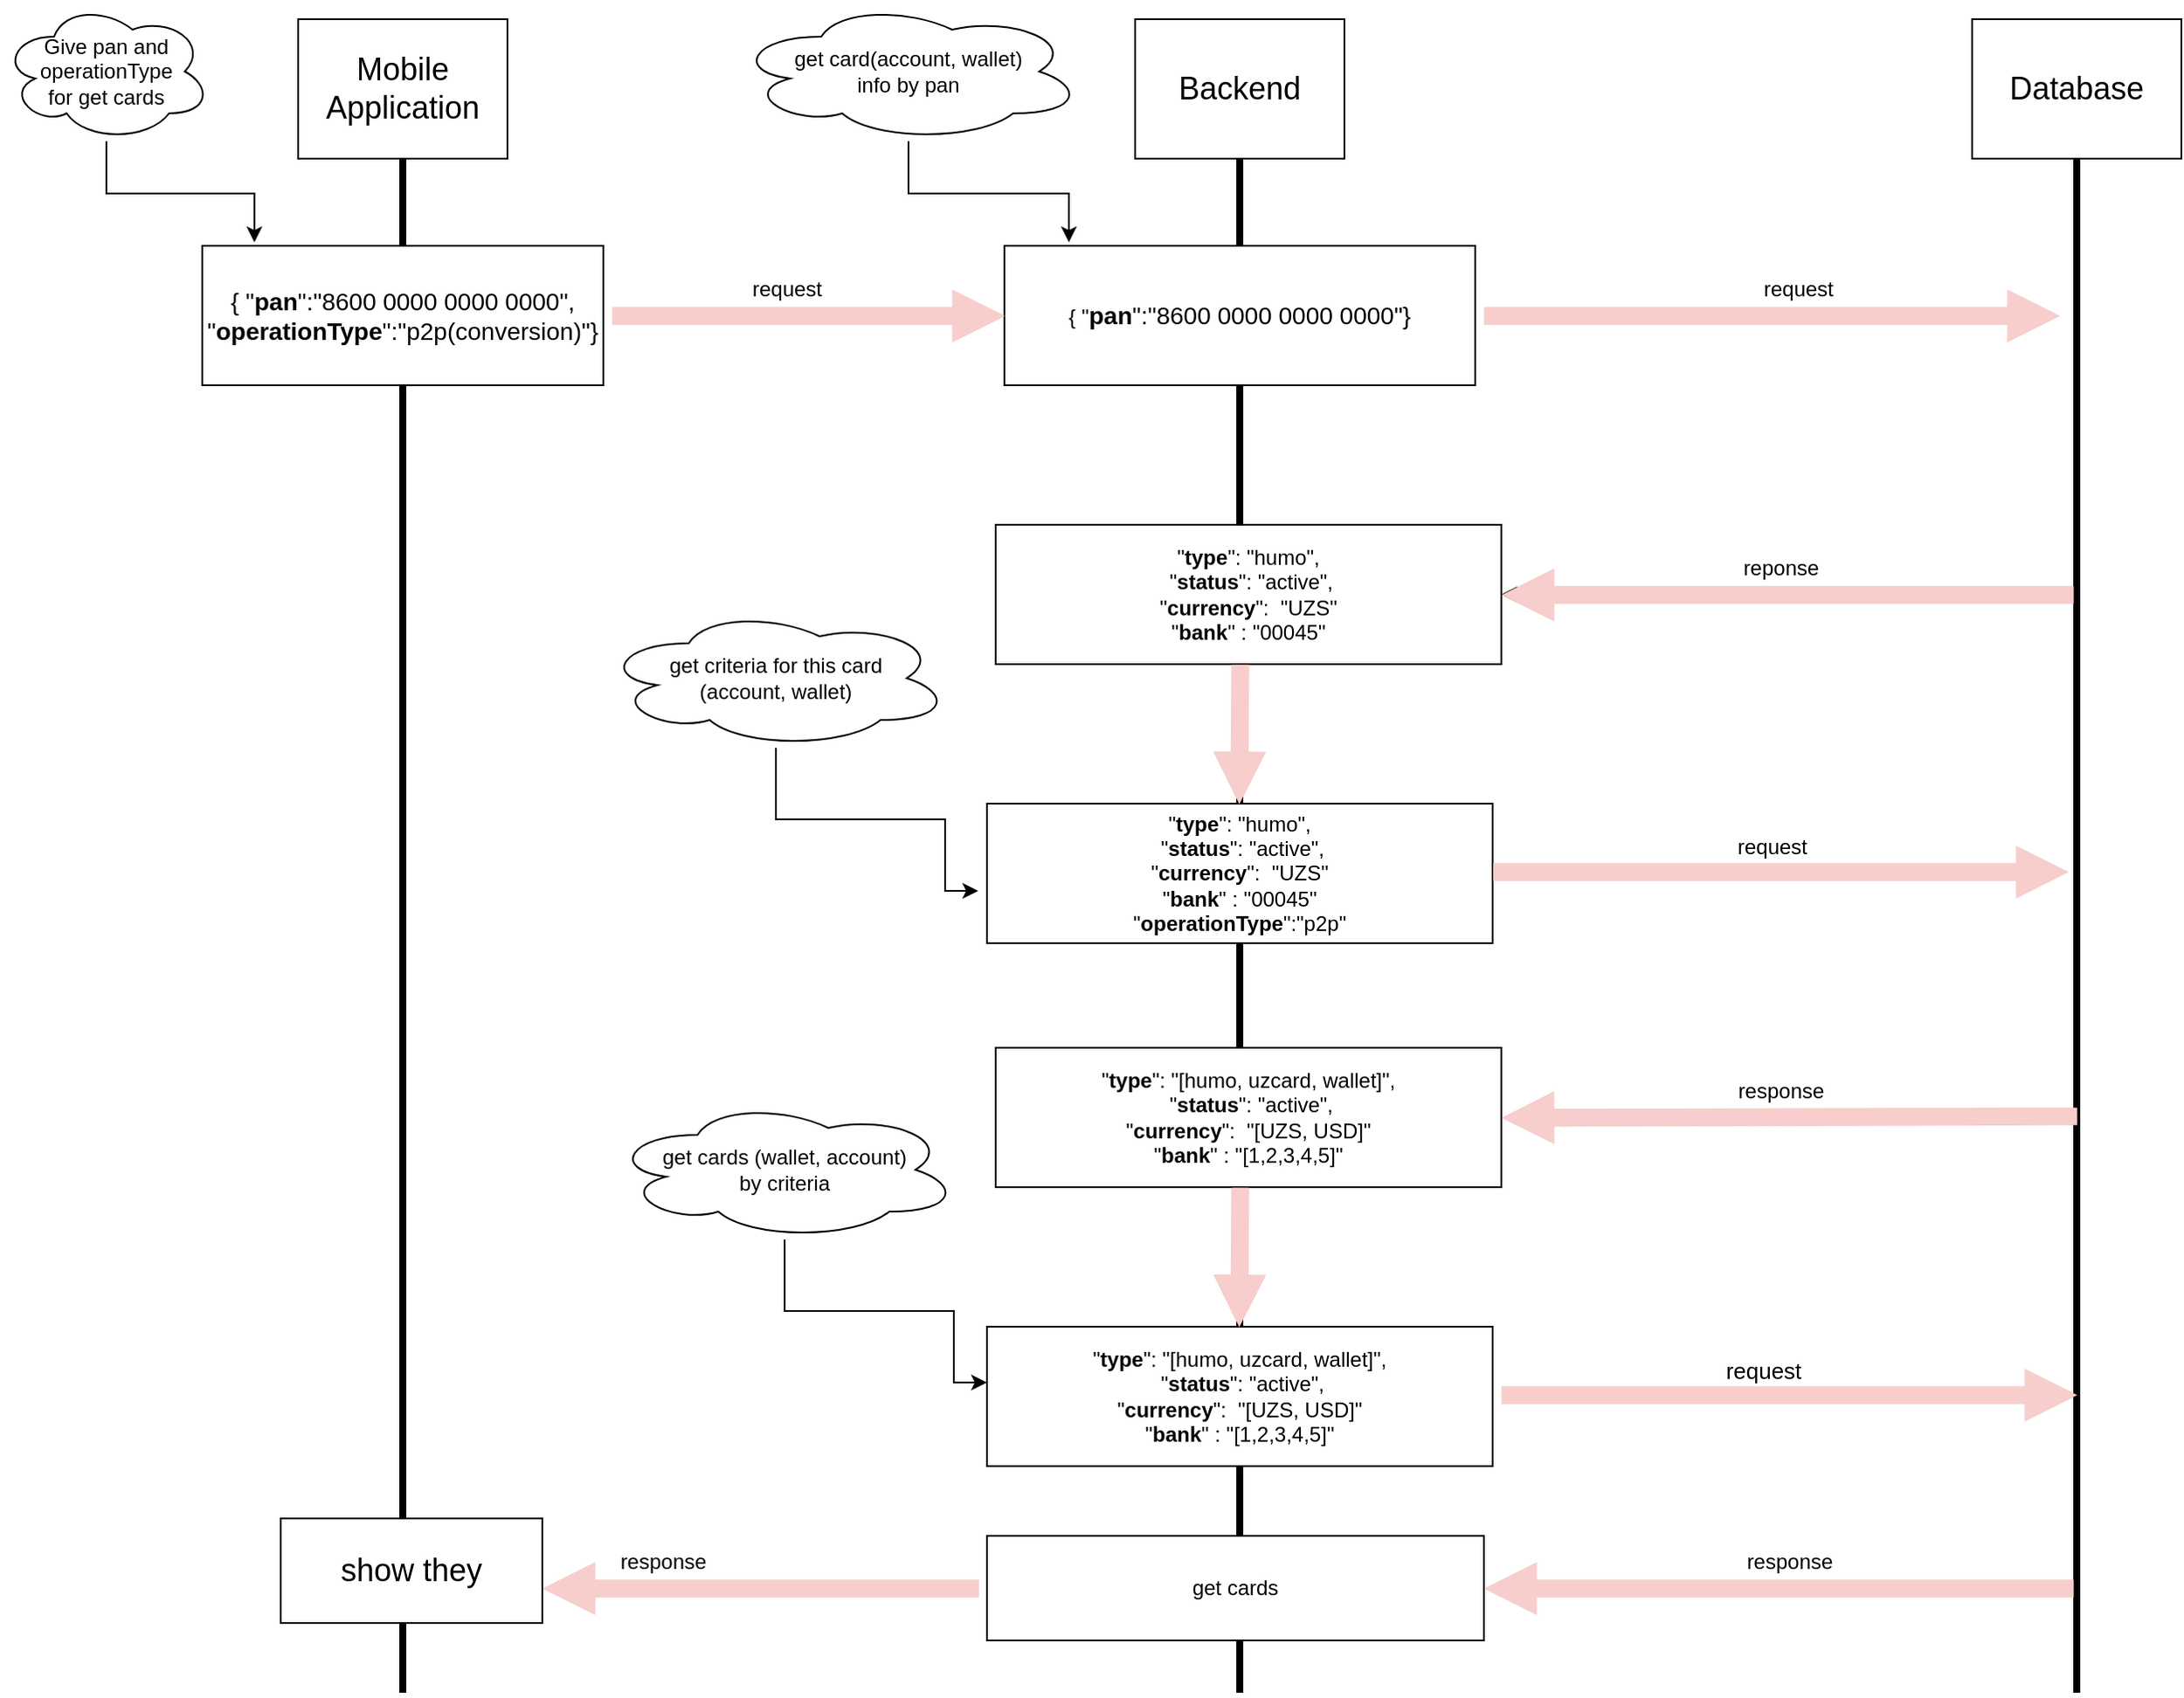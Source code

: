 <mxfile version="21.2.9" type="github">
  <diagram name="Page-1" id="_kLY5bPCUYCWvSMNOn80">
    <mxGraphModel dx="2514" dy="899" grid="1" gridSize="10" guides="1" tooltips="1" connect="1" arrows="1" fold="1" page="1" pageScale="1" pageWidth="827" pageHeight="1169" math="0" shadow="0">
      <root>
        <mxCell id="0" />
        <mxCell id="1" parent="0" />
        <mxCell id="SeYS0S-EycvQ9wmlJvQh-1" value="&lt;font style=&quot;font-size: 18px;&quot;&gt;Mobile Application&lt;/font&gt;" style="rounded=0;whiteSpace=wrap;html=1;" vertex="1" parent="1">
          <mxGeometry x="40" y="40" width="120" height="80" as="geometry" />
        </mxCell>
        <mxCell id="SeYS0S-EycvQ9wmlJvQh-2" value="" style="line;strokeWidth=4;direction=south;html=1;perimeter=backbonePerimeter;points=[];outlineConnect=0;" vertex="1" parent="1">
          <mxGeometry x="95" y="120" width="10" height="880" as="geometry" />
        </mxCell>
        <mxCell id="SeYS0S-EycvQ9wmlJvQh-3" value="&lt;font style=&quot;font-size: 18px;&quot;&gt;Backend&lt;/font&gt;" style="rounded=0;whiteSpace=wrap;html=1;" vertex="1" parent="1">
          <mxGeometry x="520" y="40" width="120" height="80" as="geometry" />
        </mxCell>
        <mxCell id="SeYS0S-EycvQ9wmlJvQh-4" value="" style="line;strokeWidth=4;direction=south;html=1;perimeter=backbonePerimeter;points=[];outlineConnect=0;" vertex="1" parent="1">
          <mxGeometry x="575" y="120" width="10" height="880" as="geometry" />
        </mxCell>
        <mxCell id="SeYS0S-EycvQ9wmlJvQh-5" value="&lt;font style=&quot;font-size: 18px;&quot;&gt;Database&lt;br&gt;&lt;/font&gt;" style="rounded=0;whiteSpace=wrap;html=1;" vertex="1" parent="1">
          <mxGeometry x="1000" y="40" width="120" height="80" as="geometry" />
        </mxCell>
        <mxCell id="SeYS0S-EycvQ9wmlJvQh-20" style="edgeStyle=orthogonalEdgeStyle;rounded=0;orthogonalLoop=1;jettySize=auto;html=1;entryX=1;entryY=0.5;entryDx=0;entryDy=0;" edge="1" parent="1" source="SeYS0S-EycvQ9wmlJvQh-6" target="SeYS0S-EycvQ9wmlJvQh-19">
          <mxGeometry relative="1" as="geometry">
            <mxPoint x="720" y="420" as="targetPoint" />
            <Array as="points">
              <mxPoint x="770" y="370" />
              <mxPoint x="770" y="370" />
            </Array>
          </mxGeometry>
        </mxCell>
        <mxCell id="SeYS0S-EycvQ9wmlJvQh-6" value="" style="line;strokeWidth=4;direction=south;html=1;perimeter=backbonePerimeter;points=[];outlineConnect=0;" vertex="1" parent="1">
          <mxGeometry x="1055" y="120" width="10" height="880" as="geometry" />
        </mxCell>
        <mxCell id="SeYS0S-EycvQ9wmlJvQh-8" value="&lt;font style=&quot;font-size: 14px;&quot;&gt;{ &quot;&lt;b&gt;pan&lt;/b&gt;&quot;:&quot;8600 0000 0000 0000&quot;,&lt;br&gt;&quot;&lt;b&gt;operationType&lt;/b&gt;&quot;:&quot;p2p(conversion)&quot;}&lt;/font&gt;" style="rounded=0;whiteSpace=wrap;html=1;" vertex="1" parent="1">
          <mxGeometry x="-15" y="170" width="230" height="80" as="geometry" />
        </mxCell>
        <mxCell id="SeYS0S-EycvQ9wmlJvQh-12" value="{ &quot;&lt;b style=&quot;border-color: var(--border-color); font-size: 14px;&quot;&gt;pan&lt;/b&gt;&lt;span style=&quot;font-size: 14px;&quot;&gt;&quot;:&quot;8600 0000 0000 0000&quot;}&lt;/span&gt;" style="rounded=0;whiteSpace=wrap;html=1;" vertex="1" parent="1">
          <mxGeometry x="445" y="170" width="270" height="80" as="geometry" />
        </mxCell>
        <mxCell id="SeYS0S-EycvQ9wmlJvQh-15" style="edgeStyle=orthogonalEdgeStyle;rounded=0;orthogonalLoop=1;jettySize=auto;html=1;entryX=0.13;entryY=-0.025;entryDx=0;entryDy=0;entryPerimeter=0;" edge="1" parent="1" source="SeYS0S-EycvQ9wmlJvQh-14" target="SeYS0S-EycvQ9wmlJvQh-8">
          <mxGeometry relative="1" as="geometry" />
        </mxCell>
        <mxCell id="SeYS0S-EycvQ9wmlJvQh-14" value="Give pan and operationType&lt;br&gt;for get cards" style="ellipse;shape=cloud;whiteSpace=wrap;html=1;" vertex="1" parent="1">
          <mxGeometry x="-130" y="30" width="120" height="80" as="geometry" />
        </mxCell>
        <mxCell id="SeYS0S-EycvQ9wmlJvQh-17" style="edgeStyle=orthogonalEdgeStyle;rounded=0;orthogonalLoop=1;jettySize=auto;html=1;entryX=0.137;entryY=-0.025;entryDx=0;entryDy=0;entryPerimeter=0;" edge="1" parent="1" source="SeYS0S-EycvQ9wmlJvQh-16" target="SeYS0S-EycvQ9wmlJvQh-12">
          <mxGeometry relative="1" as="geometry" />
        </mxCell>
        <mxCell id="SeYS0S-EycvQ9wmlJvQh-16" value="get card(account, wallet)&lt;br&gt;&amp;nbsp;info by pan&amp;nbsp;" style="ellipse;shape=cloud;whiteSpace=wrap;html=1;" vertex="1" parent="1">
          <mxGeometry x="290" y="30" width="200" height="80" as="geometry" />
        </mxCell>
        <mxCell id="SeYS0S-EycvQ9wmlJvQh-19" value="&quot;&lt;b&gt;type&lt;/b&gt;&quot;: &quot;humo&quot;,&lt;br&gt;&amp;nbsp;&quot;&lt;b&gt;status&lt;/b&gt;&quot;: &quot;active&quot;,&lt;br&gt;&quot;&lt;b&gt;currency&lt;/b&gt;&quot;: &amp;nbsp;&quot;UZS&quot;&lt;br&gt;&quot;&lt;b&gt;bank&lt;/b&gt;&quot; : &quot;00045&quot;" style="rounded=0;whiteSpace=wrap;html=1;" vertex="1" parent="1">
          <mxGeometry x="440" y="330" width="290" height="80" as="geometry" />
        </mxCell>
        <mxCell id="SeYS0S-EycvQ9wmlJvQh-21" value="request" style="text;html=1;align=center;verticalAlign=middle;resizable=0;points=[];autosize=1;strokeColor=none;fillColor=none;" vertex="1" parent="1">
          <mxGeometry x="870" y="180" width="60" height="30" as="geometry" />
        </mxCell>
        <mxCell id="SeYS0S-EycvQ9wmlJvQh-22" value="request" style="text;html=1;align=center;verticalAlign=middle;resizable=0;points=[];autosize=1;strokeColor=none;fillColor=none;" vertex="1" parent="1">
          <mxGeometry x="290" y="180" width="60" height="30" as="geometry" />
        </mxCell>
        <mxCell id="SeYS0S-EycvQ9wmlJvQh-23" value="reponse" style="text;html=1;align=center;verticalAlign=middle;resizable=0;points=[];autosize=1;strokeColor=none;fillColor=none;" vertex="1" parent="1">
          <mxGeometry x="855" y="340" width="70" height="30" as="geometry" />
        </mxCell>
        <mxCell id="SeYS0S-EycvQ9wmlJvQh-28" style="edgeStyle=orthogonalEdgeStyle;rounded=0;orthogonalLoop=1;jettySize=auto;html=1;" edge="1" parent="1" source="SeYS0S-EycvQ9wmlJvQh-24">
          <mxGeometry relative="1" as="geometry">
            <mxPoint x="1050" y="530" as="targetPoint" />
          </mxGeometry>
        </mxCell>
        <mxCell id="SeYS0S-EycvQ9wmlJvQh-24" value="&quot;&lt;b&gt;type&lt;/b&gt;&quot;: &quot;humo&quot;,&lt;br&gt;&amp;nbsp;&quot;&lt;b&gt;status&lt;/b&gt;&quot;: &quot;active&quot;,&lt;br&gt;&quot;&lt;b&gt;currency&lt;/b&gt;&quot;: &amp;nbsp;&quot;UZS&quot;&lt;br&gt;&quot;&lt;b&gt;bank&lt;/b&gt;&quot; : &quot;00045&quot;&lt;br&gt;&quot;&lt;b&gt;operationType&lt;/b&gt;&quot;:&quot;p2p&quot;" style="rounded=0;whiteSpace=wrap;html=1;" vertex="1" parent="1">
          <mxGeometry x="435" y="490" width="290" height="80" as="geometry" />
        </mxCell>
        <mxCell id="SeYS0S-EycvQ9wmlJvQh-27" style="edgeStyle=orthogonalEdgeStyle;rounded=0;orthogonalLoop=1;jettySize=auto;html=1;" edge="1" parent="1" source="SeYS0S-EycvQ9wmlJvQh-25">
          <mxGeometry relative="1" as="geometry">
            <mxPoint x="430" y="540" as="targetPoint" />
            <Array as="points">
              <mxPoint x="314" y="499" />
              <mxPoint x="411" y="499" />
            </Array>
          </mxGeometry>
        </mxCell>
        <mxCell id="SeYS0S-EycvQ9wmlJvQh-25" value="get criteria for this card&lt;br&gt;(account, wallet)" style="ellipse;shape=cloud;whiteSpace=wrap;html=1;" vertex="1" parent="1">
          <mxGeometry x="214" y="378" width="200" height="80" as="geometry" />
        </mxCell>
        <mxCell id="SeYS0S-EycvQ9wmlJvQh-29" value="request" style="text;html=1;align=center;verticalAlign=middle;resizable=0;points=[];autosize=1;strokeColor=none;fillColor=none;" vertex="1" parent="1">
          <mxGeometry x="855" y="500" width="60" height="30" as="geometry" />
        </mxCell>
        <mxCell id="SeYS0S-EycvQ9wmlJvQh-30" value="&quot;&lt;b&gt;type&lt;/b&gt;&quot;: &quot;[humo, uzcard, wallet]&quot;,&lt;br&gt;&amp;nbsp;&quot;&lt;b&gt;status&lt;/b&gt;&quot;: &quot;active&quot;,&lt;br&gt;&quot;&lt;b&gt;currency&lt;/b&gt;&quot;: &amp;nbsp;&quot;[UZS, USD]&quot;&lt;br&gt;&quot;&lt;b&gt;bank&lt;/b&gt;&quot; : &quot;[1,2,3,4,5]&quot;" style="rounded=0;whiteSpace=wrap;html=1;" vertex="1" parent="1">
          <mxGeometry x="440" y="630" width="290" height="80" as="geometry" />
        </mxCell>
        <mxCell id="SeYS0S-EycvQ9wmlJvQh-32" value="response" style="text;html=1;align=center;verticalAlign=middle;resizable=0;points=[];autosize=1;strokeColor=none;fillColor=none;" vertex="1" parent="1">
          <mxGeometry x="855" y="640" width="70" height="30" as="geometry" />
        </mxCell>
        <mxCell id="SeYS0S-EycvQ9wmlJvQh-34" value="&quot;&lt;b&gt;type&lt;/b&gt;&quot;: &quot;[humo, uzcard, wallet]&quot;,&lt;br&gt;&amp;nbsp;&quot;&lt;b&gt;status&lt;/b&gt;&quot;: &quot;active&quot;,&lt;br&gt;&quot;&lt;b&gt;currency&lt;/b&gt;&quot;: &amp;nbsp;&quot;[UZS, USD]&quot;&lt;br&gt;&quot;&lt;b&gt;bank&lt;/b&gt;&quot; : &quot;[1,2,3,4,5]&quot;" style="rounded=0;whiteSpace=wrap;html=1;" vertex="1" parent="1">
          <mxGeometry x="435" y="790" width="290" height="80" as="geometry" />
        </mxCell>
        <mxCell id="SeYS0S-EycvQ9wmlJvQh-36" style="edgeStyle=orthogonalEdgeStyle;rounded=0;orthogonalLoop=1;jettySize=auto;html=1;entryX=1;entryY=0.5;entryDx=0;entryDy=0;" edge="1" parent="1">
          <mxGeometry relative="1" as="geometry">
            <mxPoint x="727" y="939.5" as="targetPoint" />
            <mxPoint x="1055" y="939.5" as="sourcePoint" />
            <Array as="points">
              <mxPoint x="867" y="939.5" />
              <mxPoint x="867" y="939.5" />
            </Array>
          </mxGeometry>
        </mxCell>
        <mxCell id="SeYS0S-EycvQ9wmlJvQh-37" value="get cards" style="rounded=0;whiteSpace=wrap;html=1;" vertex="1" parent="1">
          <mxGeometry x="435" y="910" width="285" height="60" as="geometry" />
        </mxCell>
        <mxCell id="SeYS0S-EycvQ9wmlJvQh-38" value="&lt;font style=&quot;font-size: 13px;&quot;&gt;request&lt;/font&gt;" style="text;html=1;align=center;verticalAlign=middle;resizable=0;points=[];autosize=1;strokeColor=none;fillColor=none;" vertex="1" parent="1">
          <mxGeometry x="845" y="800" width="70" height="30" as="geometry" />
        </mxCell>
        <mxCell id="SeYS0S-EycvQ9wmlJvQh-39" style="edgeStyle=orthogonalEdgeStyle;rounded=0;orthogonalLoop=1;jettySize=auto;html=1;" edge="1" parent="1" source="SeYS0S-EycvQ9wmlJvQh-40">
          <mxGeometry relative="1" as="geometry">
            <mxPoint x="435" y="822" as="targetPoint" />
            <Array as="points">
              <mxPoint x="319" y="781" />
              <mxPoint x="416" y="781" />
            </Array>
          </mxGeometry>
        </mxCell>
        <mxCell id="SeYS0S-EycvQ9wmlJvQh-40" value="get cards (wallet, account)&lt;br&gt;by criteria" style="ellipse;shape=cloud;whiteSpace=wrap;html=1;" vertex="1" parent="1">
          <mxGeometry x="219" y="660" width="200" height="80" as="geometry" />
        </mxCell>
        <mxCell id="SeYS0S-EycvQ9wmlJvQh-42" value="response" style="text;html=1;align=center;verticalAlign=middle;resizable=0;points=[];autosize=1;strokeColor=none;fillColor=none;" vertex="1" parent="1">
          <mxGeometry x="214" y="910" width="70" height="30" as="geometry" />
        </mxCell>
        <mxCell id="SeYS0S-EycvQ9wmlJvQh-43" value="response" style="text;html=1;align=center;verticalAlign=middle;resizable=0;points=[];autosize=1;strokeColor=none;fillColor=none;" vertex="1" parent="1">
          <mxGeometry x="860" y="910" width="70" height="30" as="geometry" />
        </mxCell>
        <mxCell id="SeYS0S-EycvQ9wmlJvQh-47" value="" style="endArrow=none;dashed=1;html=1;rounded=0;fillColor=#f8cecc;strokeColor=#b85450;strokeWidth=0;shape=arrow;" edge="1" parent="1">
          <mxGeometry width="50" height="50" relative="1" as="geometry">
            <mxPoint x="720" y="210" as="sourcePoint" />
            <mxPoint x="1050" y="210" as="targetPoint" />
          </mxGeometry>
        </mxCell>
        <mxCell id="SeYS0S-EycvQ9wmlJvQh-48" value="" style="endArrow=none;dashed=1;html=1;rounded=0;exitX=1;exitY=0.75;exitDx=0;exitDy=0;fillColor=#f8cecc;strokeColor=#b85450;strokeWidth=0;shape=arrow;" edge="1" parent="1">
          <mxGeometry width="50" height="50" relative="1" as="geometry">
            <mxPoint x="220" y="210" as="sourcePoint" />
            <mxPoint x="445" y="210" as="targetPoint" />
          </mxGeometry>
        </mxCell>
        <mxCell id="SeYS0S-EycvQ9wmlJvQh-49" value="" style="endArrow=none;dashed=1;html=1;rounded=0;fillColor=#f8cecc;strokeColor=#b85450;strokeWidth=0;shape=arrow;" edge="1" parent="1" source="SeYS0S-EycvQ9wmlJvQh-6">
          <mxGeometry width="50" height="50" relative="1" as="geometry">
            <mxPoint x="1045" y="369.5" as="sourcePoint" />
            <mxPoint x="730" y="370" as="targetPoint" />
          </mxGeometry>
        </mxCell>
        <mxCell id="SeYS0S-EycvQ9wmlJvQh-50" value="" style="endArrow=none;dashed=1;html=1;rounded=0;fillColor=#f8cecc;strokeColor=#b85450;strokeWidth=0;shape=arrow;exitX=0.624;exitY=0.5;exitDx=0;exitDy=0;exitPerimeter=0;entryX=1;entryY=0.5;entryDx=0;entryDy=0;" edge="1" parent="1" source="SeYS0S-EycvQ9wmlJvQh-6" target="SeYS0S-EycvQ9wmlJvQh-30">
          <mxGeometry width="50" height="50" relative="1" as="geometry">
            <mxPoint x="1035" y="669" as="sourcePoint" />
            <mxPoint x="745" y="669" as="targetPoint" />
          </mxGeometry>
        </mxCell>
        <mxCell id="SeYS0S-EycvQ9wmlJvQh-51" value="" style="endArrow=none;dashed=1;html=1;rounded=0;fillColor=#f8cecc;strokeColor=#b85450;strokeWidth=0;shape=arrow;" edge="1" parent="1">
          <mxGeometry width="50" height="50" relative="1" as="geometry">
            <mxPoint x="725" y="529" as="sourcePoint" />
            <mxPoint x="1055" y="529" as="targetPoint" />
          </mxGeometry>
        </mxCell>
        <mxCell id="SeYS0S-EycvQ9wmlJvQh-52" value="" style="endArrow=none;dashed=1;html=1;rounded=0;fillColor=#f8cecc;strokeColor=#b85450;strokeWidth=0;shape=arrow;" edge="1" parent="1">
          <mxGeometry width="50" height="50" relative="1" as="geometry">
            <mxPoint x="730" y="829" as="sourcePoint" />
            <mxPoint x="1060" y="829" as="targetPoint" />
          </mxGeometry>
        </mxCell>
        <mxCell id="SeYS0S-EycvQ9wmlJvQh-53" value="" style="endArrow=none;dashed=1;html=1;rounded=0;fillColor=#f8cecc;strokeColor=#b85450;strokeWidth=0;shape=arrow;entryX=1;entryY=0.5;entryDx=0;entryDy=0;" edge="1" parent="1" source="SeYS0S-EycvQ9wmlJvQh-6" target="SeYS0S-EycvQ9wmlJvQh-37">
          <mxGeometry width="50" height="50" relative="1" as="geometry">
            <mxPoint x="1040" y="940" as="sourcePoint" />
            <mxPoint x="750" y="940" as="targetPoint" />
          </mxGeometry>
        </mxCell>
        <mxCell id="SeYS0S-EycvQ9wmlJvQh-55" value="" style="endArrow=none;dashed=1;html=1;rounded=0;fillColor=#f8cecc;strokeColor=#b85450;strokeWidth=0;shape=arrow;exitX=0.5;exitY=1;exitDx=0;exitDy=0;" edge="1" parent="1">
          <mxGeometry width="50" height="50" relative="1" as="geometry">
            <mxPoint x="580" y="410" as="sourcePoint" />
            <mxPoint x="579.5" y="490" as="targetPoint" />
          </mxGeometry>
        </mxCell>
        <mxCell id="SeYS0S-EycvQ9wmlJvQh-57" value="" style="endArrow=none;dashed=1;html=1;rounded=0;fillColor=#f8cecc;strokeColor=#b85450;strokeWidth=0;shape=arrow;exitX=0.5;exitY=1;exitDx=0;exitDy=0;" edge="1" parent="1">
          <mxGeometry width="50" height="50" relative="1" as="geometry">
            <mxPoint x="580" y="710" as="sourcePoint" />
            <mxPoint x="579.5" y="790" as="targetPoint" />
          </mxGeometry>
        </mxCell>
        <mxCell id="SeYS0S-EycvQ9wmlJvQh-58" value="" style="endArrow=none;dashed=1;html=1;rounded=0;fillColor=#f8cecc;strokeColor=#b85450;strokeWidth=0;shape=arrow;" edge="1" parent="1">
          <mxGeometry width="50" height="50" relative="1" as="geometry">
            <mxPoint x="430" y="940" as="sourcePoint" />
            <mxPoint x="180" y="940" as="targetPoint" />
          </mxGeometry>
        </mxCell>
        <mxCell id="SeYS0S-EycvQ9wmlJvQh-59" value="&lt;font style=&quot;font-size: 18px;&quot;&gt;show they&lt;/font&gt;" style="rounded=0;whiteSpace=wrap;html=1;" vertex="1" parent="1">
          <mxGeometry x="30" y="900" width="150" height="60" as="geometry" />
        </mxCell>
      </root>
    </mxGraphModel>
  </diagram>
</mxfile>

